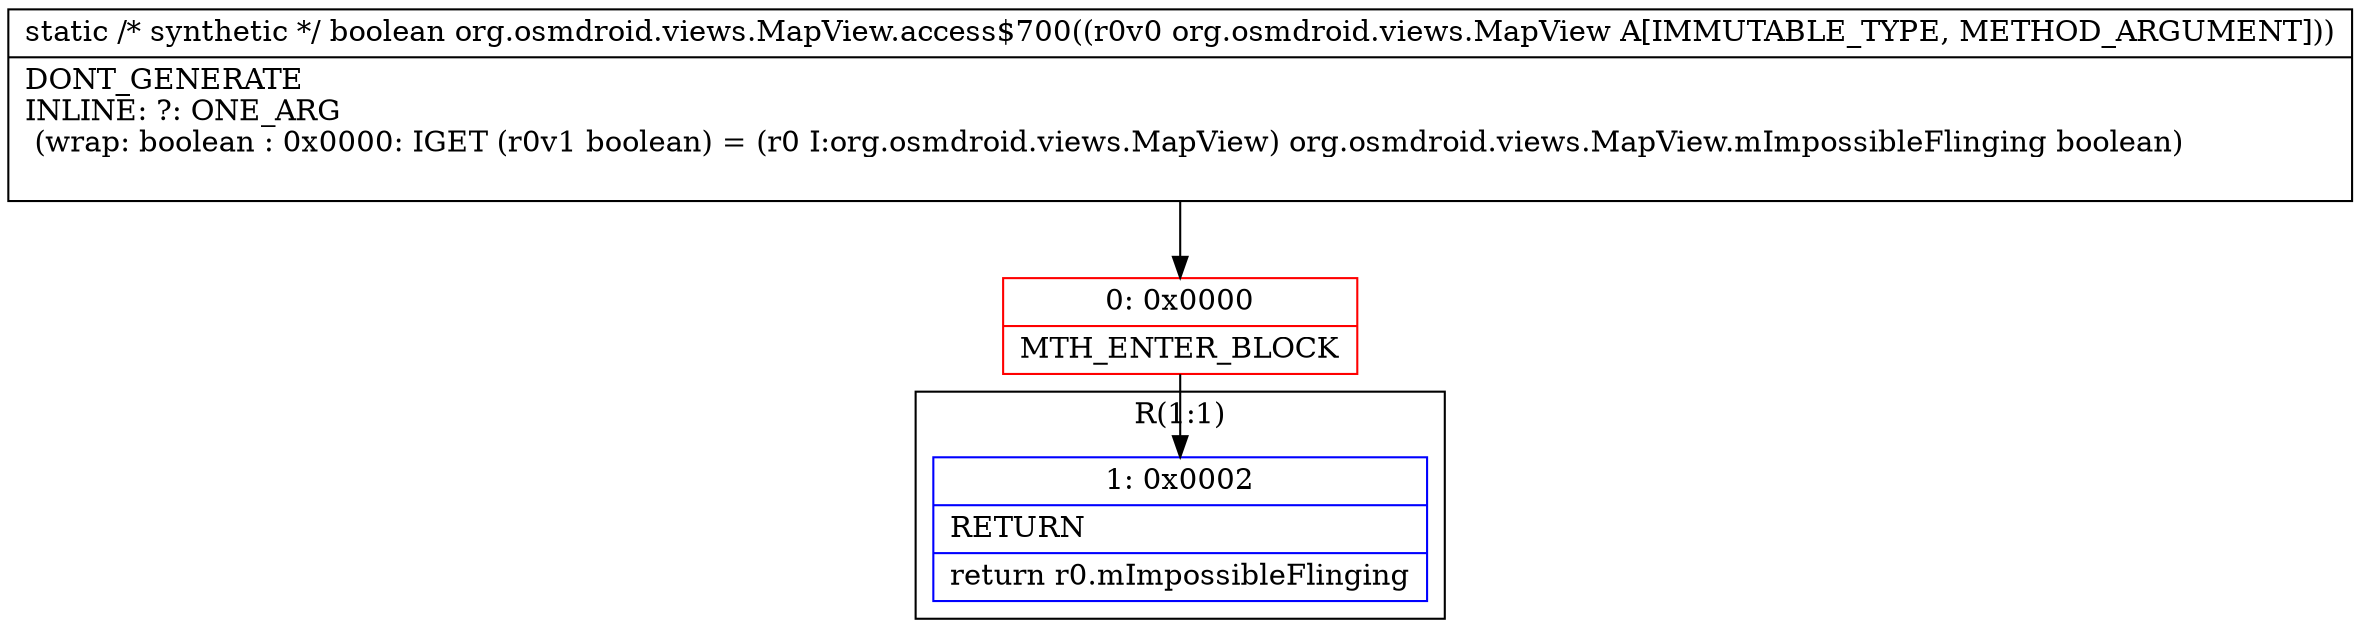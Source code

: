 digraph "CFG fororg.osmdroid.views.MapView.access$700(Lorg\/osmdroid\/views\/MapView;)Z" {
subgraph cluster_Region_772543280 {
label = "R(1:1)";
node [shape=record,color=blue];
Node_1 [shape=record,label="{1\:\ 0x0002|RETURN\l|return r0.mImpossibleFlinging\l}"];
}
Node_0 [shape=record,color=red,label="{0\:\ 0x0000|MTH_ENTER_BLOCK\l}"];
MethodNode[shape=record,label="{static \/* synthetic *\/ boolean org.osmdroid.views.MapView.access$700((r0v0 org.osmdroid.views.MapView A[IMMUTABLE_TYPE, METHOD_ARGUMENT]))  | DONT_GENERATE\lINLINE: ?: ONE_ARG  \l  (wrap: boolean : 0x0000: IGET  (r0v1 boolean) = (r0 I:org.osmdroid.views.MapView) org.osmdroid.views.MapView.mImpossibleFlinging boolean)\l\l}"];
MethodNode -> Node_0;
Node_0 -> Node_1;
}

